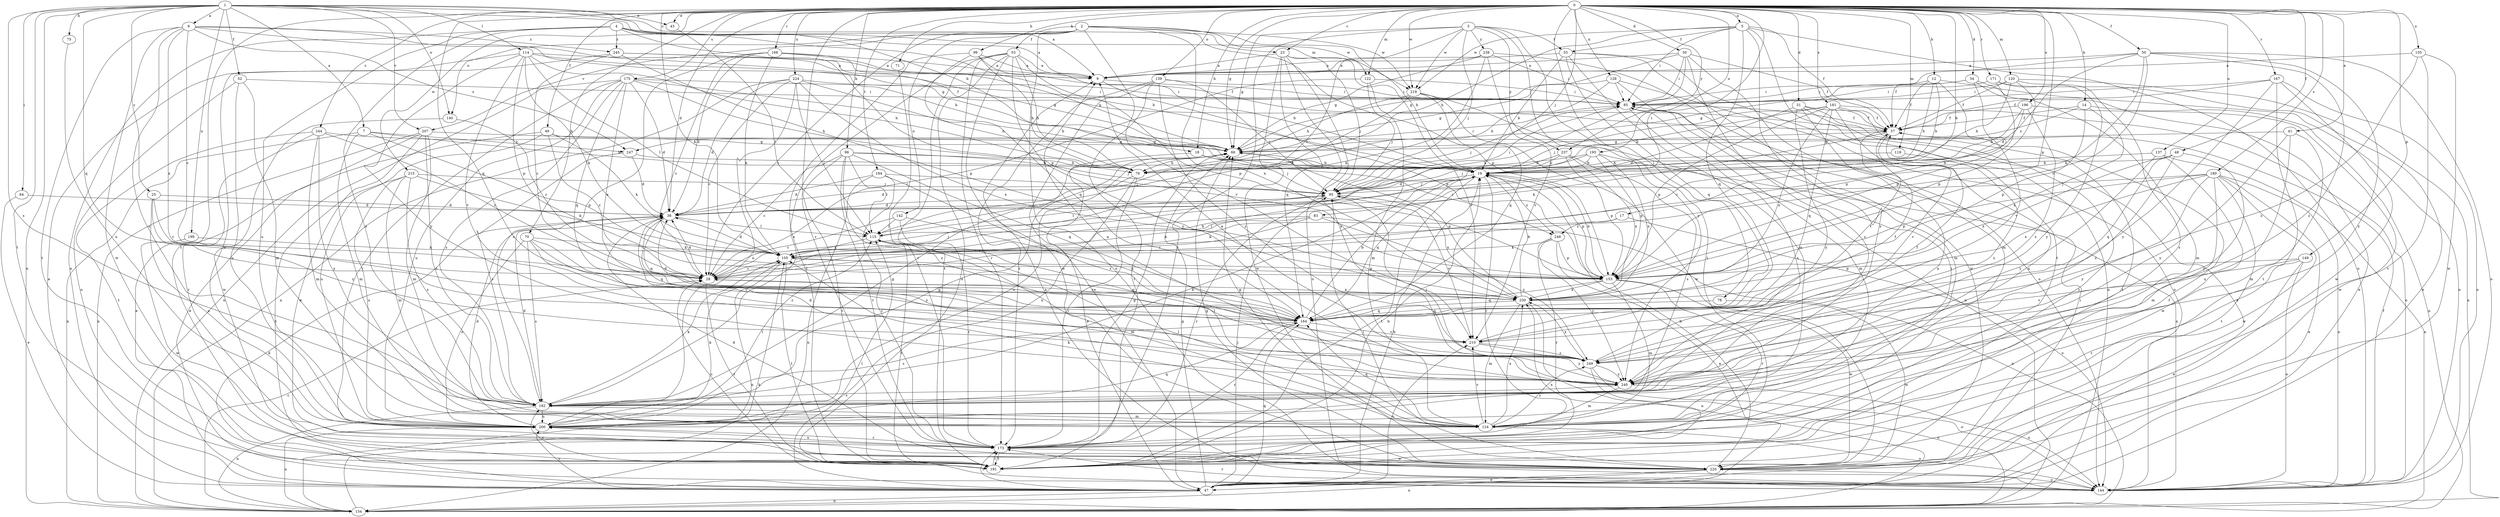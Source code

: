 strict digraph  {
0;
1;
2;
3;
4;
5;
6;
7;
9;
12;
14;
17;
18;
19;
23;
25;
28;
30;
31;
34;
38;
41;
43;
47;
48;
49;
50;
52;
53;
55;
57;
66;
70;
71;
75;
76;
78;
83;
84;
85;
95;
96;
99;
105;
114;
115;
119;
120;
122;
124;
128;
134;
135;
137;
139;
140;
142;
144;
149;
153;
164;
167;
168;
171;
173;
175;
180;
181;
182;
184;
191;
195;
196;
199;
200;
207;
210;
215;
219;
220;
224;
230;
237;
238;
240;
244;
245;
247;
248;
249;
0 -> 5  [label=a];
0 -> 12  [label=b];
0 -> 14  [label=b];
0 -> 17  [label=b];
0 -> 18  [label=b];
0 -> 23  [label=c];
0 -> 30  [label=d];
0 -> 31  [label=d];
0 -> 34  [label=d];
0 -> 38  [label=d];
0 -> 41  [label=e];
0 -> 43  [label=e];
0 -> 48  [label=f];
0 -> 49  [label=f];
0 -> 50  [label=f];
0 -> 66  [label=g];
0 -> 70  [label=h];
0 -> 71  [label=h];
0 -> 78  [label=i];
0 -> 83  [label=i];
0 -> 95  [label=j];
0 -> 96  [label=k];
0 -> 99  [label=k];
0 -> 105  [label=k];
0 -> 119  [label=m];
0 -> 120  [label=m];
0 -> 122  [label=m];
0 -> 128  [label=n];
0 -> 135  [label=o];
0 -> 137  [label=o];
0 -> 139  [label=o];
0 -> 149  [label=p];
0 -> 153  [label=p];
0 -> 164  [label=q];
0 -> 167  [label=r];
0 -> 168  [label=r];
0 -> 171  [label=r];
0 -> 173  [label=r];
0 -> 175  [label=s];
0 -> 180  [label=s];
0 -> 181  [label=s];
0 -> 184  [label=t];
0 -> 191  [label=t];
0 -> 195  [label=u];
0 -> 196  [label=u];
0 -> 215  [label=w];
0 -> 219  [label=w];
0 -> 224  [label=x];
0 -> 237  [label=y];
0 -> 244  [label=z];
1 -> 6  [label=a];
1 -> 7  [label=a];
1 -> 9  [label=a];
1 -> 18  [label=b];
1 -> 23  [label=c];
1 -> 25  [label=c];
1 -> 43  [label=e];
1 -> 52  [label=f];
1 -> 75  [label=h];
1 -> 84  [label=i];
1 -> 114  [label=l];
1 -> 134  [label=n];
1 -> 140  [label=o];
1 -> 164  [label=q];
1 -> 182  [label=s];
1 -> 191  [label=t];
1 -> 199  [label=u];
1 -> 207  [label=v];
2 -> 19  [label=b];
2 -> 28  [label=c];
2 -> 53  [label=f];
2 -> 122  [label=m];
2 -> 140  [label=o];
2 -> 142  [label=o];
2 -> 144  [label=o];
2 -> 153  [label=p];
2 -> 207  [label=v];
2 -> 210  [label=v];
2 -> 219  [label=w];
2 -> 230  [label=x];
3 -> 55  [label=f];
3 -> 66  [label=g];
3 -> 95  [label=j];
3 -> 115  [label=l];
3 -> 173  [label=r];
3 -> 191  [label=t];
3 -> 219  [label=w];
3 -> 237  [label=y];
3 -> 238  [label=y];
3 -> 240  [label=y];
4 -> 9  [label=a];
4 -> 19  [label=b];
4 -> 47  [label=e];
4 -> 153  [label=p];
4 -> 182  [label=s];
4 -> 200  [label=u];
4 -> 219  [label=w];
4 -> 245  [label=z];
5 -> 55  [label=f];
5 -> 57  [label=f];
5 -> 76  [label=h];
5 -> 85  [label=i];
5 -> 144  [label=o];
5 -> 164  [label=q];
5 -> 182  [label=s];
5 -> 191  [label=t];
5 -> 219  [label=w];
6 -> 19  [label=b];
6 -> 28  [label=c];
6 -> 66  [label=g];
6 -> 182  [label=s];
6 -> 191  [label=t];
6 -> 220  [label=w];
6 -> 230  [label=x];
6 -> 245  [label=z];
6 -> 247  [label=z];
7 -> 76  [label=h];
7 -> 124  [label=m];
7 -> 134  [label=n];
7 -> 153  [label=p];
7 -> 247  [label=z];
9 -> 85  [label=i];
9 -> 153  [label=p];
12 -> 19  [label=b];
12 -> 57  [label=f];
12 -> 76  [label=h];
12 -> 85  [label=i];
12 -> 144  [label=o];
12 -> 210  [label=v];
14 -> 57  [label=f];
14 -> 134  [label=n];
14 -> 153  [label=p];
14 -> 230  [label=x];
14 -> 247  [label=z];
17 -> 105  [label=k];
17 -> 144  [label=o];
17 -> 248  [label=z];
18 -> 19  [label=b];
18 -> 47  [label=e];
18 -> 95  [label=j];
18 -> 248  [label=z];
19 -> 95  [label=j];
19 -> 153  [label=p];
19 -> 164  [label=q];
19 -> 173  [label=r];
19 -> 191  [label=t];
19 -> 248  [label=z];
23 -> 9  [label=a];
23 -> 95  [label=j];
23 -> 144  [label=o];
23 -> 164  [label=q];
23 -> 210  [label=v];
23 -> 220  [label=w];
23 -> 240  [label=y];
25 -> 28  [label=c];
25 -> 38  [label=d];
25 -> 200  [label=u];
25 -> 249  [label=z];
28 -> 19  [label=b];
28 -> 38  [label=d];
28 -> 95  [label=j];
28 -> 191  [label=t];
28 -> 230  [label=x];
30 -> 9  [label=a];
30 -> 57  [label=f];
30 -> 66  [label=g];
30 -> 85  [label=i];
30 -> 105  [label=k];
30 -> 124  [label=m];
30 -> 182  [label=s];
31 -> 38  [label=d];
31 -> 47  [label=e];
31 -> 57  [label=f];
31 -> 191  [label=t];
31 -> 200  [label=u];
31 -> 240  [label=y];
34 -> 47  [label=e];
34 -> 66  [label=g];
34 -> 85  [label=i];
34 -> 124  [label=m];
34 -> 153  [label=p];
38 -> 115  [label=l];
38 -> 164  [label=q];
38 -> 240  [label=y];
41 -> 66  [label=g];
41 -> 124  [label=m];
41 -> 200  [label=u];
41 -> 240  [label=y];
43 -> 115  [label=l];
47 -> 19  [label=b];
47 -> 38  [label=d];
47 -> 66  [label=g];
47 -> 85  [label=i];
47 -> 95  [label=j];
47 -> 115  [label=l];
47 -> 134  [label=n];
47 -> 164  [label=q];
47 -> 173  [label=r];
47 -> 200  [label=u];
47 -> 210  [label=v];
48 -> 19  [label=b];
48 -> 164  [label=q];
48 -> 230  [label=x];
48 -> 240  [label=y];
48 -> 249  [label=z];
49 -> 28  [label=c];
49 -> 47  [label=e];
49 -> 66  [label=g];
49 -> 105  [label=k];
49 -> 200  [label=u];
50 -> 9  [label=a];
50 -> 28  [label=c];
50 -> 38  [label=d];
50 -> 57  [label=f];
50 -> 105  [label=k];
50 -> 144  [label=o];
50 -> 240  [label=y];
50 -> 249  [label=z];
52 -> 85  [label=i];
52 -> 124  [label=m];
52 -> 144  [label=o];
52 -> 200  [label=u];
53 -> 9  [label=a];
53 -> 76  [label=h];
53 -> 144  [label=o];
53 -> 153  [label=p];
53 -> 173  [label=r];
53 -> 182  [label=s];
53 -> 191  [label=t];
53 -> 220  [label=w];
53 -> 240  [label=y];
55 -> 9  [label=a];
55 -> 19  [label=b];
55 -> 124  [label=m];
55 -> 134  [label=n];
55 -> 164  [label=q];
55 -> 220  [label=w];
57 -> 66  [label=g];
57 -> 105  [label=k];
57 -> 210  [label=v];
66 -> 19  [label=b];
66 -> 76  [label=h];
66 -> 85  [label=i];
66 -> 200  [label=u];
70 -> 105  [label=k];
70 -> 164  [label=q];
70 -> 182  [label=s];
70 -> 200  [label=u];
70 -> 210  [label=v];
70 -> 249  [label=z];
71 -> 173  [label=r];
75 -> 200  [label=u];
76 -> 38  [label=d];
76 -> 173  [label=r];
76 -> 200  [label=u];
78 -> 164  [label=q];
78 -> 220  [label=w];
83 -> 28  [label=c];
83 -> 105  [label=k];
83 -> 115  [label=l];
83 -> 134  [label=n];
83 -> 249  [label=z];
84 -> 38  [label=d];
84 -> 47  [label=e];
85 -> 57  [label=f];
85 -> 95  [label=j];
85 -> 124  [label=m];
85 -> 182  [label=s];
95 -> 38  [label=d];
95 -> 85  [label=i];
95 -> 115  [label=l];
95 -> 173  [label=r];
95 -> 210  [label=v];
95 -> 230  [label=x];
96 -> 28  [label=c];
96 -> 76  [label=h];
96 -> 95  [label=j];
96 -> 115  [label=l];
96 -> 164  [label=q];
96 -> 173  [label=r];
96 -> 191  [label=t];
96 -> 249  [label=z];
99 -> 9  [label=a];
99 -> 19  [label=b];
99 -> 76  [label=h];
99 -> 164  [label=q];
99 -> 191  [label=t];
105 -> 28  [label=c];
105 -> 38  [label=d];
105 -> 134  [label=n];
105 -> 153  [label=p];
105 -> 164  [label=q];
105 -> 191  [label=t];
114 -> 9  [label=a];
114 -> 47  [label=e];
114 -> 57  [label=f];
114 -> 76  [label=h];
114 -> 105  [label=k];
114 -> 115  [label=l];
114 -> 153  [label=p];
114 -> 210  [label=v];
114 -> 240  [label=y];
115 -> 105  [label=k];
115 -> 124  [label=m];
115 -> 191  [label=t];
119 -> 76  [label=h];
119 -> 249  [label=z];
120 -> 57  [label=f];
120 -> 76  [label=h];
120 -> 85  [label=i];
120 -> 134  [label=n];
120 -> 153  [label=p];
120 -> 182  [label=s];
122 -> 28  [label=c];
122 -> 85  [label=i];
122 -> 95  [label=j];
122 -> 124  [label=m];
124 -> 66  [label=g];
124 -> 85  [label=i];
124 -> 105  [label=k];
124 -> 115  [label=l];
124 -> 144  [label=o];
124 -> 164  [label=q];
124 -> 210  [label=v];
124 -> 230  [label=x];
124 -> 249  [label=z];
128 -> 66  [label=g];
128 -> 76  [label=h];
128 -> 85  [label=i];
128 -> 124  [label=m];
128 -> 144  [label=o];
134 -> 28  [label=c];
134 -> 105  [label=k];
134 -> 200  [label=u];
135 -> 9  [label=a];
135 -> 191  [label=t];
135 -> 220  [label=w];
135 -> 249  [label=z];
137 -> 19  [label=b];
137 -> 134  [label=n];
137 -> 220  [label=w];
137 -> 240  [label=y];
139 -> 47  [label=e];
139 -> 85  [label=i];
139 -> 95  [label=j];
139 -> 173  [label=r];
139 -> 191  [label=t];
139 -> 249  [label=z];
140 -> 28  [label=c];
140 -> 220  [label=w];
142 -> 28  [label=c];
142 -> 115  [label=l];
142 -> 164  [label=q];
142 -> 173  [label=r];
144 -> 9  [label=a];
144 -> 57  [label=f];
144 -> 173  [label=r];
149 -> 47  [label=e];
149 -> 144  [label=o];
149 -> 153  [label=p];
149 -> 173  [label=r];
149 -> 210  [label=v];
153 -> 19  [label=b];
153 -> 124  [label=m];
153 -> 164  [label=q];
153 -> 173  [label=r];
153 -> 220  [label=w];
153 -> 230  [label=x];
164 -> 19  [label=b];
164 -> 38  [label=d];
164 -> 57  [label=f];
164 -> 173  [label=r];
164 -> 182  [label=s];
164 -> 210  [label=v];
167 -> 57  [label=f];
167 -> 85  [label=i];
167 -> 144  [label=o];
167 -> 191  [label=t];
167 -> 220  [label=w];
167 -> 240  [label=y];
168 -> 9  [label=a];
168 -> 28  [label=c];
168 -> 38  [label=d];
168 -> 57  [label=f];
168 -> 66  [label=g];
168 -> 105  [label=k];
168 -> 182  [label=s];
171 -> 47  [label=e];
171 -> 85  [label=i];
171 -> 153  [label=p];
171 -> 240  [label=y];
173 -> 66  [label=g];
173 -> 191  [label=t];
173 -> 200  [label=u];
173 -> 220  [label=w];
175 -> 19  [label=b];
175 -> 38  [label=d];
175 -> 76  [label=h];
175 -> 85  [label=i];
175 -> 134  [label=n];
175 -> 164  [label=q];
175 -> 173  [label=r];
175 -> 182  [label=s];
175 -> 200  [label=u];
175 -> 230  [label=x];
180 -> 47  [label=e];
180 -> 95  [label=j];
180 -> 124  [label=m];
180 -> 144  [label=o];
180 -> 153  [label=p];
180 -> 191  [label=t];
180 -> 220  [label=w];
180 -> 230  [label=x];
180 -> 240  [label=y];
181 -> 19  [label=b];
181 -> 57  [label=f];
181 -> 95  [label=j];
181 -> 144  [label=o];
181 -> 153  [label=p];
181 -> 164  [label=q];
181 -> 191  [label=t];
181 -> 200  [label=u];
181 -> 230  [label=x];
182 -> 19  [label=b];
182 -> 38  [label=d];
182 -> 66  [label=g];
182 -> 105  [label=k];
182 -> 124  [label=m];
182 -> 134  [label=n];
182 -> 200  [label=u];
184 -> 38  [label=d];
184 -> 95  [label=j];
184 -> 134  [label=n];
184 -> 173  [label=r];
184 -> 249  [label=z];
191 -> 19  [label=b];
191 -> 28  [label=c];
191 -> 57  [label=f];
191 -> 173  [label=r];
191 -> 182  [label=s];
191 -> 230  [label=x];
195 -> 19  [label=b];
195 -> 38  [label=d];
195 -> 76  [label=h];
195 -> 144  [label=o];
195 -> 153  [label=p];
195 -> 230  [label=x];
196 -> 19  [label=b];
196 -> 28  [label=c];
196 -> 57  [label=f];
196 -> 220  [label=w];
196 -> 249  [label=z];
199 -> 105  [label=k];
199 -> 220  [label=w];
200 -> 38  [label=d];
200 -> 66  [label=g];
200 -> 105  [label=k];
200 -> 115  [label=l];
200 -> 164  [label=q];
200 -> 173  [label=r];
207 -> 47  [label=e];
207 -> 66  [label=g];
207 -> 124  [label=m];
207 -> 134  [label=n];
207 -> 182  [label=s];
207 -> 220  [label=w];
210 -> 57  [label=f];
210 -> 240  [label=y];
210 -> 249  [label=z];
215 -> 95  [label=j];
215 -> 105  [label=k];
215 -> 124  [label=m];
215 -> 182  [label=s];
215 -> 191  [label=t];
215 -> 200  [label=u];
219 -> 76  [label=h];
219 -> 115  [label=l];
219 -> 134  [label=n];
219 -> 164  [label=q];
219 -> 220  [label=w];
220 -> 19  [label=b];
220 -> 38  [label=d];
220 -> 47  [label=e];
220 -> 66  [label=g];
220 -> 95  [label=j];
220 -> 134  [label=n];
220 -> 144  [label=o];
224 -> 28  [label=c];
224 -> 38  [label=d];
224 -> 76  [label=h];
224 -> 85  [label=i];
224 -> 115  [label=l];
224 -> 134  [label=n];
224 -> 200  [label=u];
224 -> 230  [label=x];
230 -> 19  [label=b];
230 -> 28  [label=c];
230 -> 66  [label=g];
230 -> 124  [label=m];
230 -> 134  [label=n];
230 -> 164  [label=q];
237 -> 19  [label=b];
237 -> 95  [label=j];
237 -> 153  [label=p];
237 -> 182  [label=s];
237 -> 230  [label=x];
238 -> 9  [label=a];
238 -> 66  [label=g];
238 -> 85  [label=i];
238 -> 105  [label=k];
238 -> 144  [label=o];
238 -> 210  [label=v];
240 -> 9  [label=a];
240 -> 38  [label=d];
240 -> 95  [label=j];
240 -> 115  [label=l];
240 -> 124  [label=m];
240 -> 144  [label=o];
240 -> 182  [label=s];
244 -> 28  [label=c];
244 -> 66  [label=g];
244 -> 124  [label=m];
244 -> 173  [label=r];
244 -> 182  [label=s];
244 -> 191  [label=t];
245 -> 9  [label=a];
245 -> 28  [label=c];
245 -> 66  [label=g];
245 -> 153  [label=p];
245 -> 200  [label=u];
247 -> 19  [label=b];
247 -> 38  [label=d];
247 -> 182  [label=s];
248 -> 47  [label=e];
248 -> 105  [label=k];
248 -> 153  [label=p];
248 -> 173  [label=r];
248 -> 240  [label=y];
249 -> 9  [label=a];
249 -> 57  [label=f];
249 -> 134  [label=n];
249 -> 144  [label=o];
249 -> 230  [label=x];
249 -> 240  [label=y];
}
